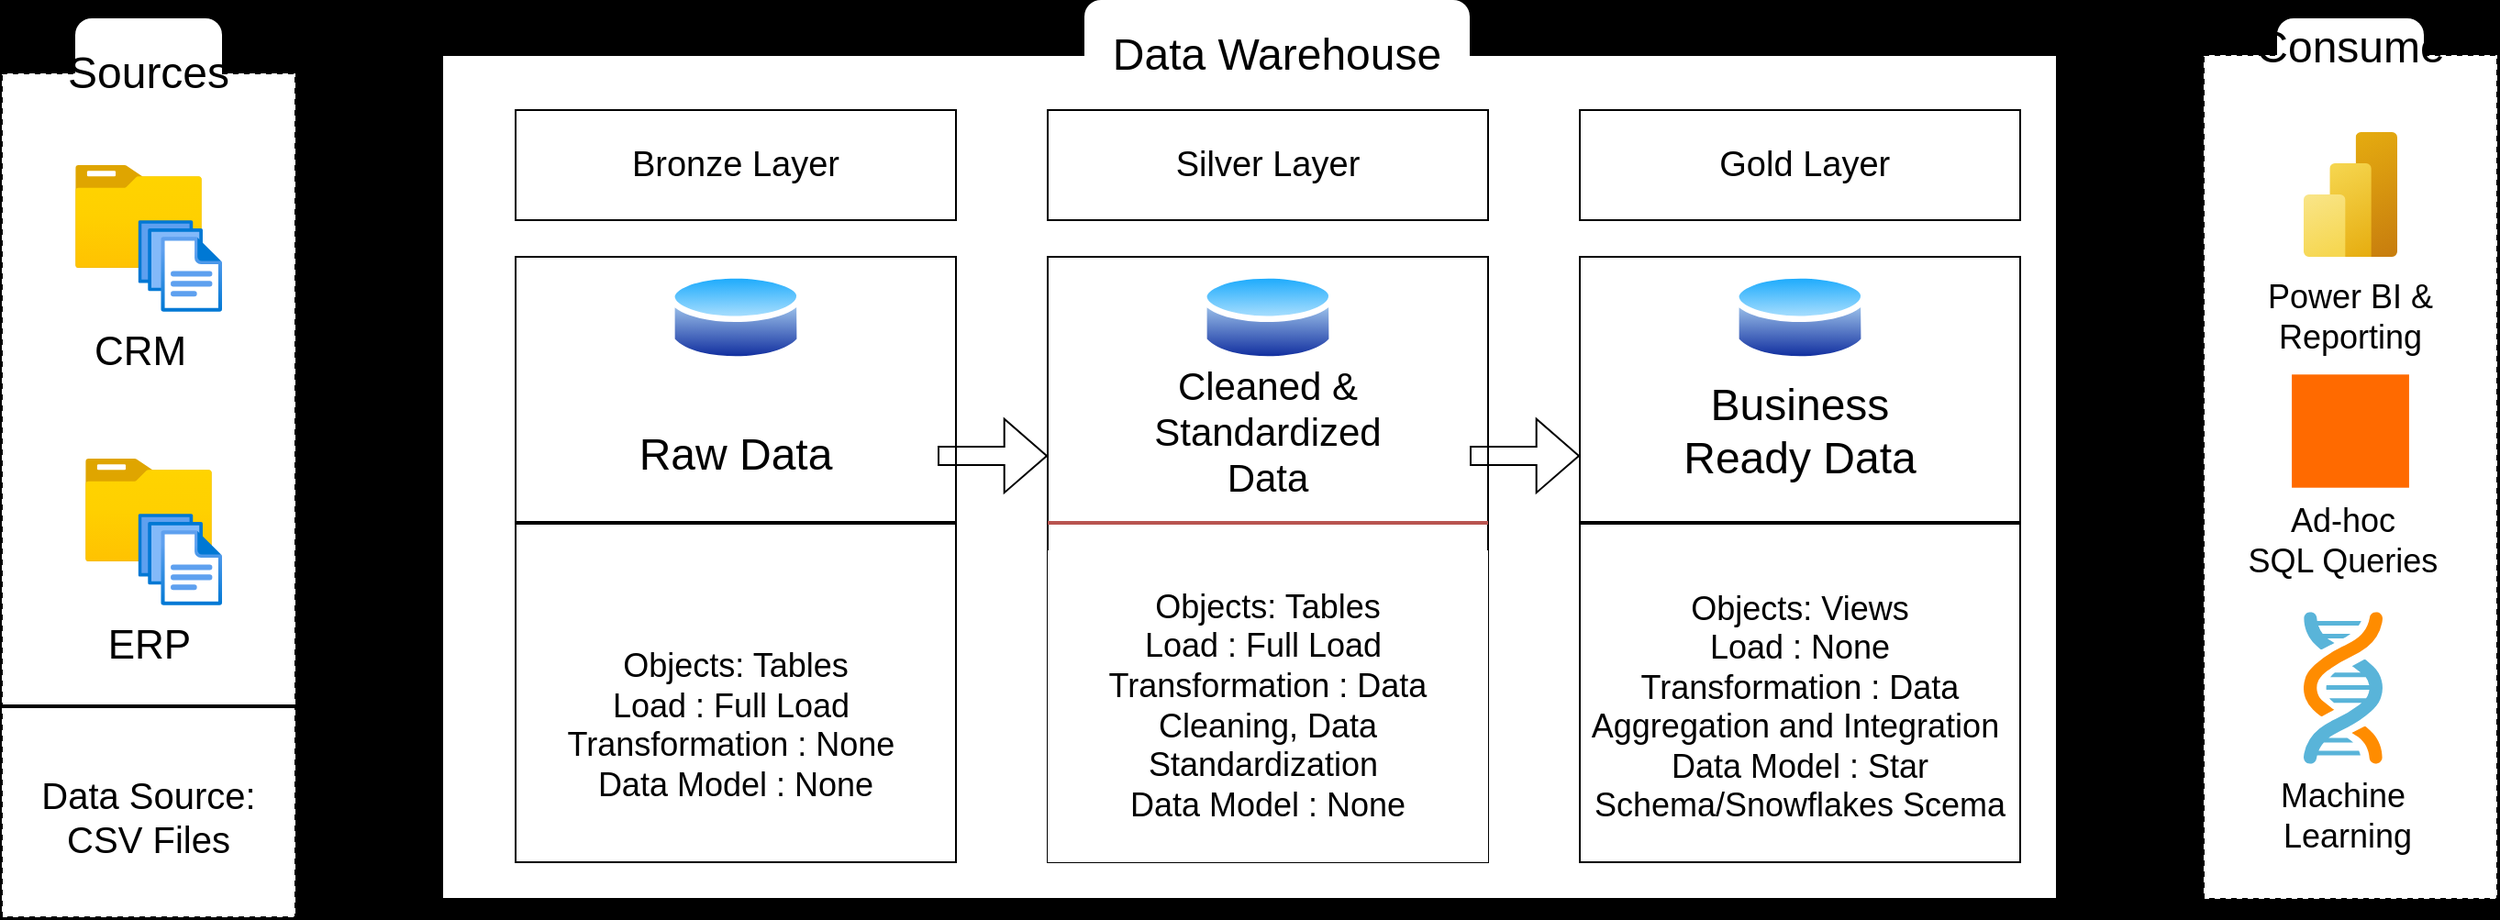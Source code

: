 <mxfile version="27.2.0">
  <diagram name="Page-1" id="iNGqVIGDjaWEnPmlM8Sv">
    <mxGraphModel dx="1489" dy="753" grid="1" gridSize="10" guides="1" tooltips="1" connect="1" arrows="1" fold="1" page="1" pageScale="1" pageWidth="850" pageHeight="1100" background="light-dark(#000000,#000000)" math="0" shadow="0">
      <root>
        <mxCell id="0" />
        <mxCell id="1" parent="0" />
        <mxCell id="Kove1oBJ24BLxkmxiRKs-1" value="" style="rounded=0;whiteSpace=wrap;html=1;dashed=1;" vertex="1" parent="1">
          <mxGeometry x="40" y="60" width="160" height="460" as="geometry" />
        </mxCell>
        <mxCell id="Kove1oBJ24BLxkmxiRKs-2" value="Sources" style="rounded=1;whiteSpace=wrap;html=1;fontSize=24;strokeColor=none;" vertex="1" parent="1">
          <mxGeometry x="80" y="30" width="80" height="60" as="geometry" />
        </mxCell>
        <mxCell id="Kove1oBJ24BLxkmxiRKs-4" value="" style="rounded=0;whiteSpace=wrap;html=1;" vertex="1" parent="1">
          <mxGeometry x="280" y="50" width="880" height="460" as="geometry" />
        </mxCell>
        <mxCell id="Kove1oBJ24BLxkmxiRKs-5" value="" style="rounded=0;whiteSpace=wrap;html=1;dashed=1;" vertex="1" parent="1">
          <mxGeometry x="1240" y="50" width="160" height="460" as="geometry" />
        </mxCell>
        <mxCell id="Kove1oBJ24BLxkmxiRKs-6" value="Consume&lt;div&gt;&lt;br&gt;&lt;/div&gt;" style="rounded=1;whiteSpace=wrap;html=1;fontSize=24;strokeColor=none;" vertex="1" parent="1">
          <mxGeometry x="1280" y="30" width="80" height="60" as="geometry" />
        </mxCell>
        <mxCell id="Kove1oBJ24BLxkmxiRKs-7" value="&lt;div&gt;Data Warehouse&lt;/div&gt;" style="rounded=1;whiteSpace=wrap;html=1;fontSize=24;strokeColor=none;" vertex="1" parent="1">
          <mxGeometry x="630" y="20" width="210" height="60" as="geometry" />
        </mxCell>
        <mxCell id="Kove1oBJ24BLxkmxiRKs-8" value="Bronze Layer" style="rounded=0;whiteSpace=wrap;html=1;fillColor=none;fontSize=19;" vertex="1" parent="1">
          <mxGeometry x="320" y="80" width="240" height="60" as="geometry" />
        </mxCell>
        <mxCell id="Kove1oBJ24BLxkmxiRKs-9" value="" style="rounded=0;whiteSpace=wrap;html=1;fillColor=none;" vertex="1" parent="1">
          <mxGeometry x="320" y="160" width="240" height="330" as="geometry" />
        </mxCell>
        <mxCell id="Kove1oBJ24BLxkmxiRKs-12" value="Silver Layer" style="rounded=0;whiteSpace=wrap;html=1;fillColor=none;fontSize=19;" vertex="1" parent="1">
          <mxGeometry x="610" y="80" width="240" height="60" as="geometry" />
        </mxCell>
        <mxCell id="Kove1oBJ24BLxkmxiRKs-13" value="&lt;font&gt;&amp;nbsp;Gold Layer&lt;/font&gt;" style="rounded=0;whiteSpace=wrap;html=1;fillColor=none;fontSize=19;" vertex="1" parent="1">
          <mxGeometry x="900" y="80" width="240" height="60" as="geometry" />
        </mxCell>
        <mxCell id="Kove1oBJ24BLxkmxiRKs-14" value="" style="rounded=0;whiteSpace=wrap;html=1;fillColor=none;" vertex="1" parent="1">
          <mxGeometry x="610" y="160" width="240" height="330" as="geometry" />
        </mxCell>
        <mxCell id="Kove1oBJ24BLxkmxiRKs-15" value="" style="rounded=0;whiteSpace=wrap;html=1;fillColor=none;" vertex="1" parent="1">
          <mxGeometry x="900" y="160" width="240" height="330" as="geometry" />
        </mxCell>
        <mxCell id="Kove1oBJ24BLxkmxiRKs-16" value="&lt;div&gt;&lt;font style=&quot;font-size: 22px;&quot;&gt;&lt;br&gt;&lt;/font&gt;&lt;/div&gt;&lt;font style=&quot;font-size: 22px;&quot;&gt;CRM&lt;/font&gt;" style="image;aspect=fixed;html=1;points=[];align=center;fontSize=12;image=img/lib/azure2/general/Folder_Blank.svg;" vertex="1" parent="1">
          <mxGeometry x="80" y="110" width="69" height="56.0" as="geometry" />
        </mxCell>
        <mxCell id="Kove1oBJ24BLxkmxiRKs-17" value="" style="image;aspect=fixed;html=1;points=[];align=center;fontSize=12;image=img/lib/azure2/general/Files.svg;" vertex="1" parent="1">
          <mxGeometry x="114.29" y="140" width="45.71" height="50" as="geometry" />
        </mxCell>
        <mxCell id="Kove1oBJ24BLxkmxiRKs-18" value="&lt;div&gt;&lt;span style=&quot;font-size: 22px;&quot;&gt;&lt;br&gt;&lt;/span&gt;&lt;/div&gt;&lt;span style=&quot;font-size: 22px;&quot;&gt;ERP&lt;/span&gt;" style="image;aspect=fixed;html=1;points=[];align=center;fontSize=12;image=img/lib/azure2/general/Folder_Blank.svg;" vertex="1" parent="1">
          <mxGeometry x="85.5" y="270" width="69" height="56.0" as="geometry" />
        </mxCell>
        <mxCell id="Kove1oBJ24BLxkmxiRKs-19" value="" style="image;aspect=fixed;html=1;points=[];align=center;fontSize=12;image=img/lib/azure2/general/Files.svg;" vertex="1" parent="1">
          <mxGeometry x="114.29" y="300" width="45.71" height="50" as="geometry" />
        </mxCell>
        <mxCell id="Kove1oBJ24BLxkmxiRKs-24" value="" style="image;aspect=fixed;perimeter=ellipsePerimeter;html=1;align=center;shadow=0;dashed=0;spacingTop=3;image=img/lib/active_directory/database.svg;" vertex="1" parent="1">
          <mxGeometry x="403.51" y="166" width="72.98" height="54" as="geometry" />
        </mxCell>
        <mxCell id="Kove1oBJ24BLxkmxiRKs-25" value="" style="image;aspect=fixed;perimeter=ellipsePerimeter;html=1;align=center;shadow=0;dashed=0;spacingTop=3;image=img/lib/active_directory/database.svg;" vertex="1" parent="1">
          <mxGeometry x="693.51" y="166" width="72.98" height="54" as="geometry" />
        </mxCell>
        <mxCell id="Kove1oBJ24BLxkmxiRKs-26" value="" style="image;aspect=fixed;perimeter=ellipsePerimeter;html=1;align=center;shadow=0;dashed=0;spacingTop=3;image=img/lib/active_directory/database.svg;" vertex="1" parent="1">
          <mxGeometry x="983.51" y="166" width="72.98" height="54" as="geometry" />
        </mxCell>
        <mxCell id="Kove1oBJ24BLxkmxiRKs-27" value="Raw Data" style="text;html=1;align=center;verticalAlign=middle;whiteSpace=wrap;rounded=0;fontSize=24;labelBackgroundColor=default;" vertex="1" parent="1">
          <mxGeometry x="365" y="250" width="150" height="35" as="geometry" />
        </mxCell>
        <mxCell id="Kove1oBJ24BLxkmxiRKs-29" value="Business Ready Data" style="text;html=1;align=center;verticalAlign=middle;whiteSpace=wrap;rounded=0;fontSize=24;labelBackgroundColor=default;" vertex="1" parent="1">
          <mxGeometry x="945" y="237.5" width="150" height="35" as="geometry" />
        </mxCell>
        <mxCell id="Kove1oBJ24BLxkmxiRKs-32" value="Cleaned &amp;amp; Standardized Data" style="text;html=1;align=center;verticalAlign=middle;whiteSpace=wrap;rounded=0;fontSize=21;fontColor=light-dark(default, #180101);labelBackgroundColor=default;" vertex="1" parent="1">
          <mxGeometry x="645" y="240" width="170" height="30" as="geometry" />
        </mxCell>
        <mxCell id="Kove1oBJ24BLxkmxiRKs-33" value="" style="shape=flexArrow;endArrow=classic;html=1;rounded=0;endWidth=29.231;endSize=7.385;" edge="1" parent="1">
          <mxGeometry width="50" height="50" relative="1" as="geometry">
            <mxPoint x="210" y="270" as="sourcePoint" />
            <mxPoint x="270" y="270" as="targetPoint" />
          </mxGeometry>
        </mxCell>
        <mxCell id="Kove1oBJ24BLxkmxiRKs-34" value="" style="shape=flexArrow;endArrow=classic;html=1;rounded=0;endWidth=29.231;endSize=7.385;" edge="1" parent="1">
          <mxGeometry width="50" height="50" relative="1" as="geometry">
            <mxPoint x="550" y="268.46" as="sourcePoint" />
            <mxPoint x="610" y="268.46" as="targetPoint" />
          </mxGeometry>
        </mxCell>
        <mxCell id="Kove1oBJ24BLxkmxiRKs-35" value="" style="shape=flexArrow;endArrow=classic;html=1;rounded=0;endWidth=29.231;endSize=7.385;" edge="1" parent="1">
          <mxGeometry width="50" height="50" relative="1" as="geometry">
            <mxPoint x="840" y="268.46" as="sourcePoint" />
            <mxPoint x="900" y="268.46" as="targetPoint" />
          </mxGeometry>
        </mxCell>
        <mxCell id="Kove1oBJ24BLxkmxiRKs-36" value="" style="shape=flexArrow;endArrow=classic;html=1;rounded=0;endWidth=29.231;endSize=7.385;" edge="1" parent="1">
          <mxGeometry width="50" height="50" relative="1" as="geometry">
            <mxPoint x="1180" y="268.46" as="sourcePoint" />
            <mxPoint x="1240" y="268.46" as="targetPoint" />
          </mxGeometry>
        </mxCell>
        <mxCell id="Kove1oBJ24BLxkmxiRKs-39" value="" style="line;strokeWidth=2;html=1;" vertex="1" parent="1">
          <mxGeometry x="320" y="300" width="240" height="10" as="geometry" />
        </mxCell>
        <mxCell id="Kove1oBJ24BLxkmxiRKs-40" value="" style="line;strokeWidth=2;html=1;fillColor=none;gradientColor=#ea6b66;strokeColor=light-dark(#B85450,#FFFFFF);" vertex="1" parent="1">
          <mxGeometry x="610" y="300" width="240" height="10" as="geometry" />
        </mxCell>
        <mxCell id="Kove1oBJ24BLxkmxiRKs-42" value="" style="line;strokeWidth=2;html=1;" vertex="1" parent="1">
          <mxGeometry x="900" y="300" width="240" height="10" as="geometry" />
        </mxCell>
        <mxCell id="Kove1oBJ24BLxkmxiRKs-43" value="&lt;div&gt;&lt;font style=&quot;font-size: 18px; background-color: light-dark(#ffffff, var(--ge-dark-color, #121212));&quot;&gt;&lt;br&gt;&lt;/font&gt;&lt;/div&gt;&lt;font style=&quot;font-size: 18px; background-color: light-dark(#ffffff, var(--ge-dark-color, #121212));&quot;&gt;Objects: Tables&lt;/font&gt;&lt;div&gt;&lt;font style=&quot;font-size: 18px; background-color: light-dark(#ffffff, var(--ge-dark-color, #121212));&quot;&gt;Load : Full Load&amp;nbsp;&lt;/font&gt;&lt;/div&gt;&lt;div&gt;&lt;font style=&quot;font-size: 18px; background-color: light-dark(#ffffff, var(--ge-dark-color, #121212));&quot;&gt;Transformation : None&amp;nbsp;&lt;/font&gt;&lt;/div&gt;&lt;div&gt;&lt;font style=&quot;font-size: 18px; background-color: light-dark(#ffffff, var(--ge-dark-color, #121212));&quot;&gt;Data Model : None&lt;/font&gt;&lt;/div&gt;" style="text;html=1;align=center;verticalAlign=middle;whiteSpace=wrap;rounded=0;" vertex="1" parent="1">
          <mxGeometry x="320" y="320" width="240" height="170" as="geometry" />
        </mxCell>
        <mxCell id="Kove1oBJ24BLxkmxiRKs-44" value="&lt;div&gt;&lt;span style=&quot;background-color: light-dark(#ffffff, var(--ge-dark-color, #121212)); font-size: 18px; color: light-dark(rgb(0, 0, 0), rgb(255, 255, 255));&quot;&gt;Objects: Tables&lt;/span&gt;&lt;/div&gt;&lt;div&gt;&lt;font style=&quot;font-size: 18px; background-color: light-dark(#ffffff, var(--ge-dark-color, #121212));&quot;&gt;Load : Full Load&amp;nbsp;&lt;/font&gt;&lt;/div&gt;&lt;div&gt;&lt;font style=&quot;font-size: 18px; background-color: light-dark(#ffffff, var(--ge-dark-color, #121212));&quot;&gt;Transformation : Data Cleaning, Data Standardization&lt;/font&gt;&lt;span style=&quot;background-color: light-dark(#ffffff, var(--ge-dark-color, #121212)); font-size: 18px; color: light-dark(rgb(0, 0, 0), rgb(255, 255, 255));&quot;&gt;&amp;nbsp;&lt;/span&gt;&lt;/div&gt;&lt;div&gt;&lt;font style=&quot;font-size: 18px; background-color: light-dark(#ffffff, var(--ge-dark-color, #121212));&quot;&gt;Data Model : None&lt;/font&gt;&lt;/div&gt;" style="text;html=1;align=center;verticalAlign=middle;whiteSpace=wrap;rounded=0;fillColor=default;" vertex="1" parent="1">
          <mxGeometry x="610" y="320" width="240" height="170" as="geometry" />
        </mxCell>
        <mxCell id="Kove1oBJ24BLxkmxiRKs-45" value="&lt;div&gt;&lt;font style=&quot;font-size: 18px; background-color: light-dark(#ffffff, var(--ge-dark-color, #121212));&quot;&gt;&lt;br&gt;&lt;/font&gt;&lt;/div&gt;&lt;font style=&quot;font-size: 18px; background-color: light-dark(#ffffff, var(--ge-dark-color, #121212));&quot;&gt;Objects: Views&lt;/font&gt;&lt;span style=&quot;color: rgba(0, 0, 0, 0); font-family: monospace; font-size: 0px; text-align: start; text-wrap-mode: nowrap;&quot;&gt;%3CmxGraphModel%3E%3Croot%3E%3CmxCell%20id%3D%220%22%2F%3E%3CmxCell%20id%3D%221%22%20parent%3D%220%22%2F%3E%3CmxCell%20id%3D%222%22%20value%3D%22%26lt%3Bdiv%26gt%3B%26lt%3Bfont%20style%3D%26quot%3Bfont-size%3A%2018px%3B%20background-color%3A%20light-dark(%23ffffff%2C%20var(--ge-dark-color%2C%20%23121212))%3B%26quot%3B%26gt%3B%26lt%3Bbr%26gt%3B%26lt%3B%2Ffont%26gt%3B%26lt%3B%2Fdiv%26gt%3B%26lt%3Bfont%20style%3D%26quot%3Bfont-size%3A%2018px%3B%20background-color%3A%20light-dark(%23ffffff%2C%20var(--ge-dark-color%2C%20%23121212))%3B%26quot%3B%26gt%3BObjects%3A%20Tables%26lt%3B%2Ffont%26gt%3B%26lt%3Bdiv%26gt%3B%26lt%3Bfont%20style%3D%26quot%3Bfont-size%3A%2018px%3B%20background-color%3A%20light-dark(%23ffffff%2C%20var(--ge-dark-color%2C%20%23121212))%3B%26quot%3B%26gt%3BLoad%20%3A%20Full%20Load%26amp%3Bnbsp%3B%26lt%3B%2Ffont%26gt%3B%26lt%3B%2Fdiv%26gt%3B%26lt%3Bdiv%26gt%3B%26lt%3Bfont%20style%3D%26quot%3Bfont-size%3A%2018px%3B%20background-color%3A%20light-dark(%23ffffff%2C%20var(--ge-dark-color%2C%20%23121212))%3B%26quot%3B%26gt%3BTransformation%20%3A%20None%26amp%3Bnbsp%3B%26lt%3B%2Ffont%26gt%3B%26lt%3B%2Fdiv%26gt%3B%26lt%3Bdiv%26gt%3B%26lt%3Bfont%20style%3D%26quot%3Bfont-size%3A%2018px%3B%20background-color%3A%20light-dark(%23ffffff%2C%20var(--ge-dark-color%2C%20%23121212))%3B%26quot%3B%26gt%3BData%20Model%20%3A%20None%26lt%3B%2Ffont%26gt%3B%26lt%3B%2Fdiv%26gt%3B%22%20style%3D%22text%3Bhtml%3D1%3Balign%3Dcenter%3BverticalAlign%3Dmiddle%3BwhiteSpace%3Dwrap%3Brounded%3D0%3B%22%20vertex%3D%221%22%20parent%3D%221%22%3E%3CmxGeometry%20x%3D%22320%22%20y%3D%22320%22%20width%3D%22240%22%20height%3D%22170%22%20as%3D%22geometry%22%2F%3E%3C%2FmxCell%3E%3C%2Froot%3E%3C%2FmxGraphModel&lt;/span&gt;&lt;div&gt;&lt;font style=&quot;font-size: 18px; background-color: light-dark(#ffffff, var(--ge-dark-color, #121212));&quot;&gt;Load : None&lt;/font&gt;&lt;/div&gt;&lt;div&gt;&lt;font style=&quot;font-size: 18px; background-color: light-dark(#ffffff, var(--ge-dark-color, #121212));&quot;&gt;Transformation : Data Aggregation and Integration&amp;nbsp;&lt;/font&gt;&lt;/div&gt;&lt;div&gt;&lt;font style=&quot;font-size: 18px; background-color: light-dark(#ffffff, var(--ge-dark-color, #121212));&quot;&gt;Data Model : Star Schema/Snowflakes Scema&lt;/font&gt;&lt;/div&gt;" style="text;html=1;align=center;verticalAlign=middle;whiteSpace=wrap;rounded=0;" vertex="1" parent="1">
          <mxGeometry x="900" y="310" width="240" height="170" as="geometry" />
        </mxCell>
        <mxCell id="Kove1oBJ24BLxkmxiRKs-46" value="" style="image;aspect=fixed;html=1;points=[];align=center;fontSize=12;image=img/lib/azure2/analytics/Power_BI_Embedded.svg;" vertex="1" parent="1">
          <mxGeometry x="1294.5" y="92" width="51" height="68" as="geometry" />
        </mxCell>
        <mxCell id="Kove1oBJ24BLxkmxiRKs-47" value="" style="points=[];aspect=fixed;html=1;align=center;shadow=0;dashed=0;fillColor=#FF6A00;strokeColor=none;shape=mxgraph.alibaba_cloud.assettech;" vertex="1" parent="1">
          <mxGeometry x="1288.04" y="224.15" width="63.92" height="61.7" as="geometry" />
        </mxCell>
        <mxCell id="Kove1oBJ24BLxkmxiRKs-48" value="" style="image;sketch=0;aspect=fixed;html=1;points=[];align=center;fontSize=12;image=img/lib/mscae/Genomics_Accounts.svg;" vertex="1" parent="1">
          <mxGeometry x="1294.5" y="353.65" width="43" height="82.69" as="geometry" />
        </mxCell>
        <mxCell id="Kove1oBJ24BLxkmxiRKs-49" value="Power BI &amp;amp; Reporting" style="text;html=1;align=center;verticalAlign=middle;whiteSpace=wrap;rounded=0;fontSize=18;" vertex="1" parent="1">
          <mxGeometry x="1240" y="178" width="160" height="30" as="geometry" />
        </mxCell>
        <mxCell id="Kove1oBJ24BLxkmxiRKs-50" value="Ad-hoc&lt;div&gt;SQL Queries&lt;/div&gt;" style="text;html=1;align=center;verticalAlign=middle;whiteSpace=wrap;rounded=0;fontSize=18;" vertex="1" parent="1">
          <mxGeometry x="1236" y="300" width="160" height="30" as="geometry" />
        </mxCell>
        <mxCell id="Kove1oBJ24BLxkmxiRKs-51" value="Machine&lt;div&gt;&amp;nbsp;Learning&lt;/div&gt;" style="text;html=1;align=center;verticalAlign=middle;whiteSpace=wrap;rounded=0;fontSize=18;" vertex="1" parent="1">
          <mxGeometry x="1236" y="450" width="160" height="30" as="geometry" />
        </mxCell>
        <mxCell id="Kove1oBJ24BLxkmxiRKs-52" value="" style="line;strokeWidth=2;html=1;" vertex="1" parent="1">
          <mxGeometry x="40" y="400" width="160" height="10" as="geometry" />
        </mxCell>
        <mxCell id="Kove1oBJ24BLxkmxiRKs-53" value="&lt;font style=&quot;font-size: 20px;&quot;&gt;Data Source: CSV Files&lt;/font&gt;" style="text;html=1;align=center;verticalAlign=middle;whiteSpace=wrap;rounded=0;" vertex="1" parent="1">
          <mxGeometry x="40" y="450" width="160" height="30" as="geometry" />
        </mxCell>
      </root>
    </mxGraphModel>
  </diagram>
</mxfile>
